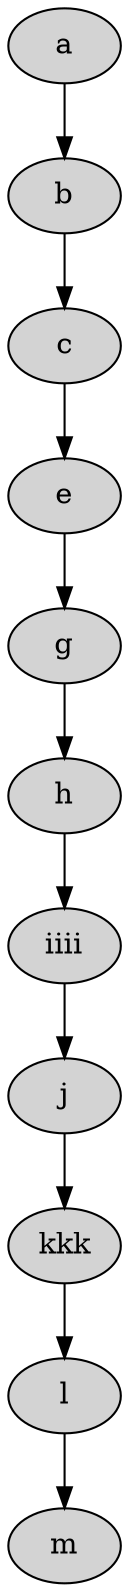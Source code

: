 digraph G{
"Node0"[label = "a" style=filled]
"Node0" -> "Node1""Node1"[label = "b" style=filled]
"Node1" -> "Node2""Node2"[label = "c" style=filled]
"Node2" -> "Node3""Node3"[label = "e" style=filled]
"Node3" -> "Node4""Node4"[label = "g" style=filled]
"Node4" -> "Node5""Node5"[label = "h" style=filled]
"Node5" -> "Node6""Node6"[label = "iiii" style=filled]
"Node6" -> "Node7""Node7"[label = "j" style=filled]
"Node7" -> "Node8""Node8"[label = "kkk" style=filled]
"Node8" -> "Node9""Node9"[label = "l" style=filled]
"Node9" -> "Node10""Node10"[label = "m" style=filled]
}